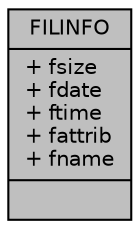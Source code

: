 digraph "FILINFO"
{
  edge [fontname="Helvetica",fontsize="10",labelfontname="Helvetica",labelfontsize="10"];
  node [fontname="Helvetica",fontsize="10",shape=record];
  Node1 [label="{FILINFO\n|+ fsize\l+ fdate\l+ ftime\l+ fattrib\l+ fname\l|}",height=0.2,width=0.4,color="black", fillcolor="grey75", style="filled", fontcolor="black"];
}
